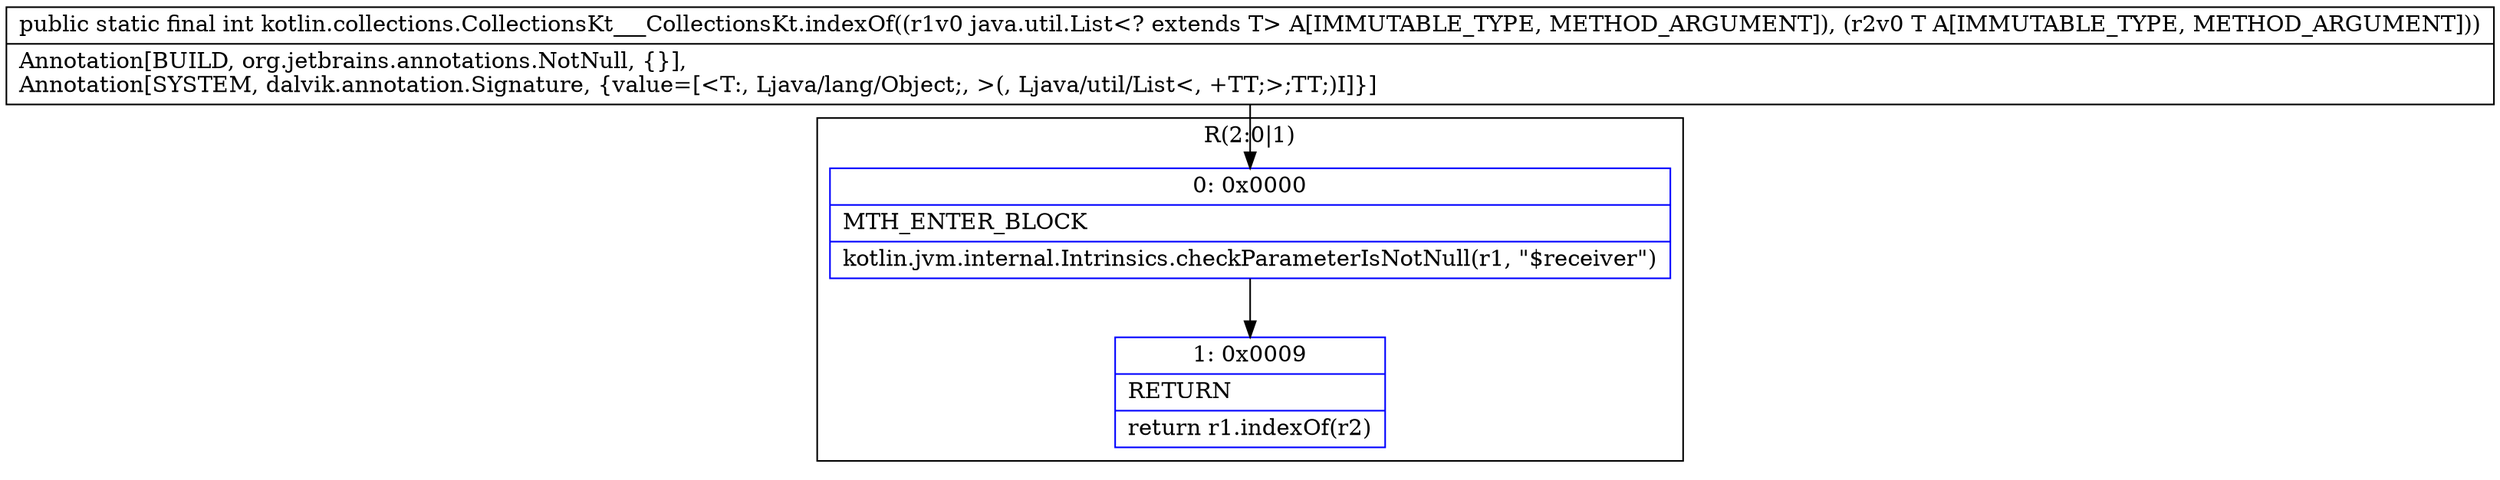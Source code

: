digraph "CFG forkotlin.collections.CollectionsKt___CollectionsKt.indexOf(Ljava\/util\/List;Ljava\/lang\/Object;)I" {
subgraph cluster_Region_1146502469 {
label = "R(2:0|1)";
node [shape=record,color=blue];
Node_0 [shape=record,label="{0\:\ 0x0000|MTH_ENTER_BLOCK\l|kotlin.jvm.internal.Intrinsics.checkParameterIsNotNull(r1, \"$receiver\")\l}"];
Node_1 [shape=record,label="{1\:\ 0x0009|RETURN\l|return r1.indexOf(r2)\l}"];
}
MethodNode[shape=record,label="{public static final int kotlin.collections.CollectionsKt___CollectionsKt.indexOf((r1v0 java.util.List\<? extends T\> A[IMMUTABLE_TYPE, METHOD_ARGUMENT]), (r2v0 T A[IMMUTABLE_TYPE, METHOD_ARGUMENT]))  | Annotation[BUILD, org.jetbrains.annotations.NotNull, \{\}], \lAnnotation[SYSTEM, dalvik.annotation.Signature, \{value=[\<T:, Ljava\/lang\/Object;, \>(, Ljava\/util\/List\<, +TT;\>;TT;)I]\}]\l}"];
MethodNode -> Node_0;
Node_0 -> Node_1;
}

